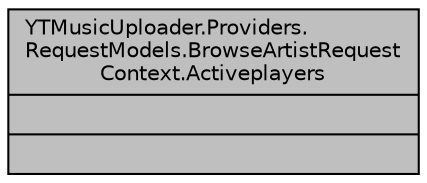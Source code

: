 digraph "YTMusicUploader.Providers.RequestModels.BrowseArtistRequestContext.Activeplayers"
{
 // LATEX_PDF_SIZE
  edge [fontname="Helvetica",fontsize="10",labelfontname="Helvetica",labelfontsize="10"];
  node [fontname="Helvetica",fontsize="10",shape=record];
  Node1 [label="{YTMusicUploader.Providers.\lRequestModels.BrowseArtistRequest\lContext.Activeplayers\n||}",height=0.2,width=0.4,color="black", fillcolor="grey75", style="filled", fontcolor="black",tooltip=" "];
}

